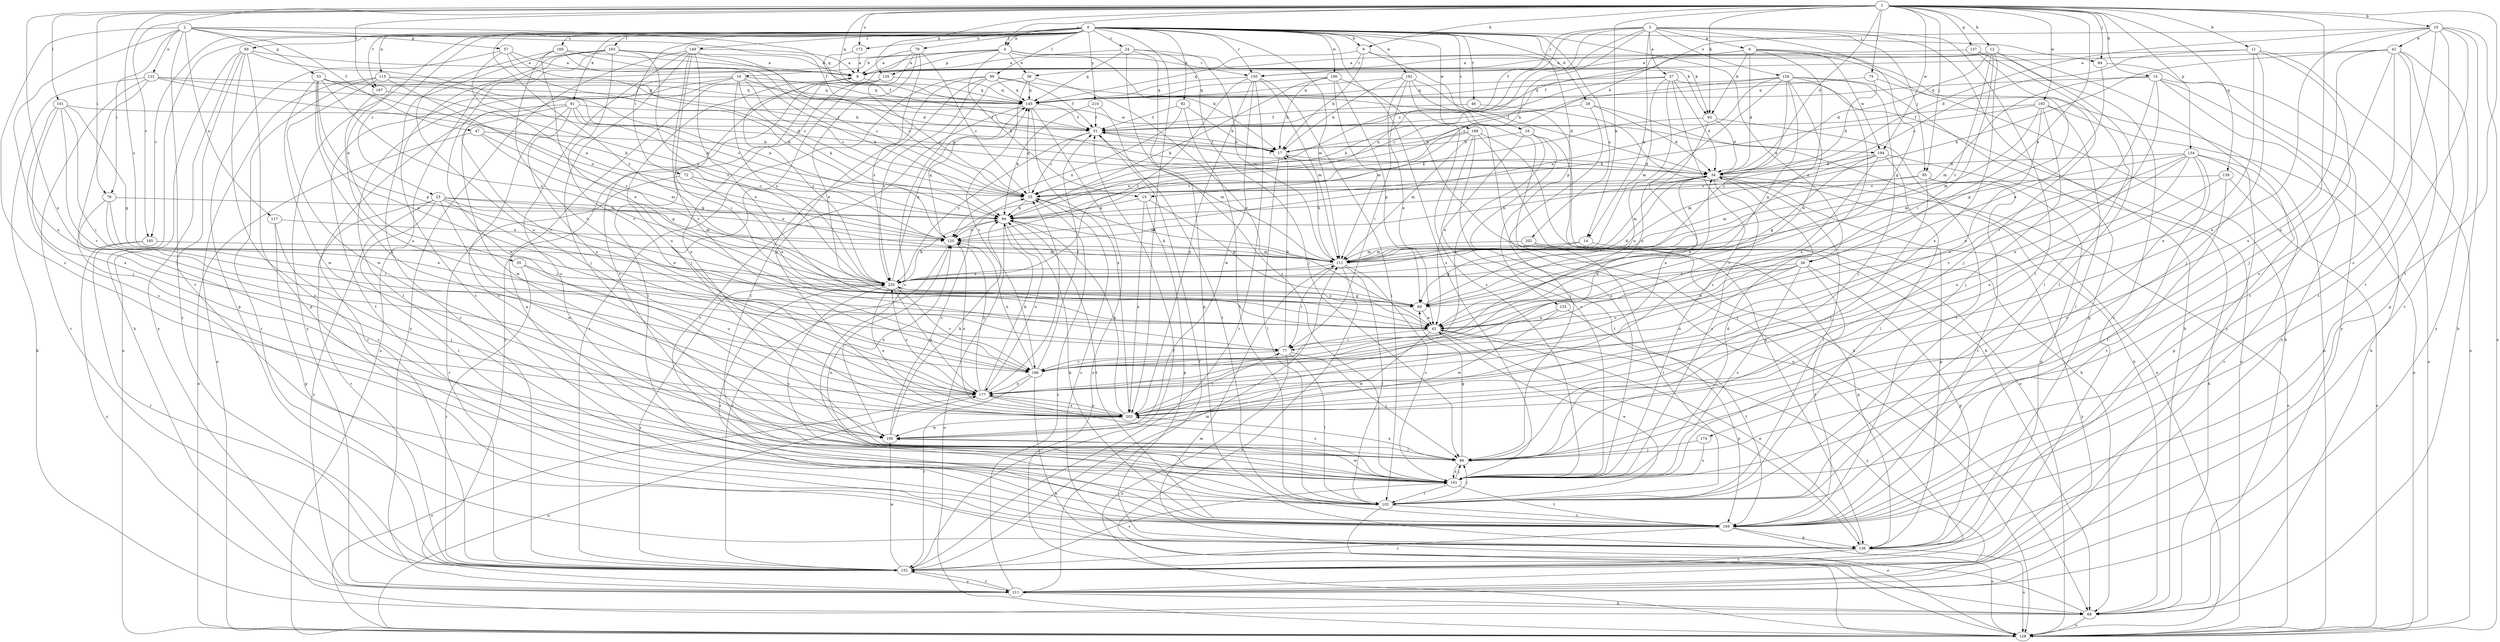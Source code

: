 strict digraph  {
0;
1;
2;
3;
4;
6;
8;
9;
10;
11;
12;
13;
14;
15;
16;
17;
18;
23;
24;
25;
28;
34;
35;
36;
37;
39;
41;
42;
46;
47;
51;
53;
57;
60;
68;
69;
72;
75;
76;
77;
79;
84;
85;
86;
91;
92;
93;
94;
99;
101;
102;
111;
115;
117;
120;
122;
126;
128;
133;
134;
135;
136;
137;
139;
145;
149;
150;
152;
160;
161;
163;
167;
169;
172;
174;
177;
185;
186;
189;
190;
192;
193;
194;
195;
202;
203;
210;
211;
220;
0 -> 4  [label=a];
0 -> 9  [label=b];
0 -> 18  [label=c];
0 -> 23  [label=c];
0 -> 24  [label=c];
0 -> 28  [label=d];
0 -> 35  [label=e];
0 -> 36  [label=e];
0 -> 46  [label=f];
0 -> 68  [label=h];
0 -> 69  [label=i];
0 -> 72  [label=i];
0 -> 79  [label=j];
0 -> 84  [label=j];
0 -> 91  [label=k];
0 -> 92  [label=k];
0 -> 99  [label=l];
0 -> 111  [label=m];
0 -> 115  [label=n];
0 -> 133  [label=p];
0 -> 149  [label=r];
0 -> 150  [label=r];
0 -> 160  [label=s];
0 -> 161  [label=s];
0 -> 163  [label=t];
0 -> 167  [label=t];
0 -> 172  [label=u];
0 -> 185  [label=v];
0 -> 189  [label=w];
0 -> 190  [label=w];
0 -> 192  [label=w];
0 -> 202  [label=x];
0 -> 203  [label=x];
0 -> 210  [label=y];
0 -> 220  [label=z];
1 -> 4  [label=a];
1 -> 9  [label=b];
1 -> 10  [label=b];
1 -> 11  [label=b];
1 -> 12  [label=b];
1 -> 13  [label=b];
1 -> 14  [label=b];
1 -> 34  [label=d];
1 -> 36  [label=e];
1 -> 75  [label=i];
1 -> 76  [label=i];
1 -> 84  [label=j];
1 -> 85  [label=j];
1 -> 93  [label=k];
1 -> 101  [label=l];
1 -> 134  [label=p];
1 -> 135  [label=p];
1 -> 137  [label=q];
1 -> 139  [label=q];
1 -> 145  [label=q];
1 -> 167  [label=t];
1 -> 169  [label=t];
1 -> 172  [label=u];
1 -> 174  [label=u];
1 -> 177  [label=u];
1 -> 185  [label=v];
1 -> 193  [label=w];
1 -> 194  [label=w];
1 -> 220  [label=z];
2 -> 47  [label=f];
2 -> 51  [label=f];
2 -> 53  [label=g];
2 -> 57  [label=g];
2 -> 76  [label=i];
2 -> 117  [label=n];
2 -> 122  [label=o];
2 -> 145  [label=q];
2 -> 161  [label=s];
2 -> 169  [label=t];
2 -> 203  [label=x];
3 -> 6  [label=a];
3 -> 14  [label=b];
3 -> 15  [label=b];
3 -> 25  [label=c];
3 -> 37  [label=e];
3 -> 51  [label=f];
3 -> 60  [label=g];
3 -> 68  [label=h];
3 -> 85  [label=j];
3 -> 102  [label=l];
3 -> 120  [label=n];
3 -> 126  [label=o];
3 -> 150  [label=r];
4 -> 8  [label=a];
4 -> 15  [label=b];
4 -> 16  [label=b];
4 -> 17  [label=b];
4 -> 39  [label=e];
4 -> 93  [label=k];
4 -> 135  [label=p];
4 -> 150  [label=r];
4 -> 211  [label=y];
6 -> 25  [label=c];
6 -> 34  [label=d];
6 -> 39  [label=e];
6 -> 68  [label=h];
6 -> 93  [label=k];
6 -> 128  [label=o];
6 -> 194  [label=w];
6 -> 220  [label=z];
8 -> 145  [label=q];
8 -> 177  [label=u];
8 -> 220  [label=z];
9 -> 17  [label=b];
9 -> 93  [label=k];
9 -> 145  [label=q];
9 -> 150  [label=r];
9 -> 152  [label=r];
10 -> 17  [label=b];
10 -> 34  [label=d];
10 -> 41  [label=e];
10 -> 68  [label=h];
10 -> 128  [label=o];
10 -> 152  [label=r];
10 -> 161  [label=s];
10 -> 169  [label=t];
10 -> 203  [label=x];
11 -> 8  [label=a];
11 -> 25  [label=c];
11 -> 86  [label=j];
11 -> 128  [label=o];
11 -> 169  [label=t];
11 -> 203  [label=x];
12 -> 8  [label=a];
12 -> 34  [label=d];
12 -> 51  [label=f];
12 -> 77  [label=i];
12 -> 102  [label=l];
12 -> 203  [label=x];
12 -> 211  [label=y];
12 -> 220  [label=z];
13 -> 68  [label=h];
13 -> 111  [label=m];
13 -> 128  [label=o];
13 -> 145  [label=q];
13 -> 186  [label=v];
13 -> 203  [label=x];
13 -> 211  [label=y];
14 -> 60  [label=g];
14 -> 111  [label=m];
14 -> 211  [label=y];
15 -> 60  [label=g];
15 -> 94  [label=k];
15 -> 136  [label=p];
15 -> 203  [label=x];
16 -> 25  [label=c];
16 -> 94  [label=k];
16 -> 102  [label=l];
16 -> 145  [label=q];
16 -> 169  [label=t];
16 -> 186  [label=v];
16 -> 194  [label=w];
16 -> 220  [label=z];
17 -> 34  [label=d];
17 -> 51  [label=f];
17 -> 102  [label=l];
18 -> 17  [label=b];
18 -> 42  [label=e];
18 -> 68  [label=h];
18 -> 86  [label=j];
18 -> 186  [label=v];
23 -> 42  [label=e];
23 -> 94  [label=k];
23 -> 102  [label=l];
23 -> 111  [label=m];
23 -> 120  [label=n];
23 -> 152  [label=r];
23 -> 195  [label=w];
23 -> 211  [label=y];
24 -> 8  [label=a];
24 -> 86  [label=j];
24 -> 111  [label=m];
24 -> 136  [label=p];
24 -> 145  [label=q];
24 -> 161  [label=s];
25 -> 94  [label=k];
25 -> 111  [label=m];
25 -> 145  [label=q];
28 -> 34  [label=d];
28 -> 51  [label=f];
28 -> 128  [label=o];
28 -> 161  [label=s];
34 -> 25  [label=c];
34 -> 42  [label=e];
34 -> 51  [label=f];
34 -> 102  [label=l];
34 -> 111  [label=m];
34 -> 120  [label=n];
34 -> 128  [label=o];
34 -> 136  [label=p];
34 -> 161  [label=s];
35 -> 152  [label=r];
35 -> 177  [label=u];
35 -> 220  [label=z];
36 -> 42  [label=e];
36 -> 136  [label=p];
36 -> 161  [label=s];
36 -> 169  [label=t];
36 -> 177  [label=u];
36 -> 186  [label=v];
36 -> 220  [label=z];
37 -> 34  [label=d];
37 -> 94  [label=k];
37 -> 111  [label=m];
37 -> 128  [label=o];
37 -> 145  [label=q];
37 -> 161  [label=s];
37 -> 177  [label=u];
39 -> 42  [label=e];
39 -> 145  [label=q];
39 -> 161  [label=s];
39 -> 186  [label=v];
41 -> 8  [label=a];
41 -> 86  [label=j];
41 -> 94  [label=k];
41 -> 136  [label=p];
41 -> 161  [label=s];
41 -> 169  [label=t];
41 -> 203  [label=x];
41 -> 211  [label=y];
42 -> 77  [label=i];
42 -> 136  [label=p];
42 -> 195  [label=w];
42 -> 211  [label=y];
46 -> 51  [label=f];
46 -> 68  [label=h];
47 -> 17  [label=b];
47 -> 60  [label=g];
47 -> 111  [label=m];
47 -> 128  [label=o];
51 -> 17  [label=b];
51 -> 25  [label=c];
51 -> 111  [label=m];
51 -> 220  [label=z];
53 -> 17  [label=b];
53 -> 42  [label=e];
53 -> 60  [label=g];
53 -> 120  [label=n];
53 -> 145  [label=q];
53 -> 195  [label=w];
53 -> 203  [label=x];
53 -> 220  [label=z];
57 -> 8  [label=a];
57 -> 25  [label=c];
57 -> 94  [label=k];
57 -> 120  [label=n];
57 -> 136  [label=p];
60 -> 34  [label=d];
60 -> 42  [label=e];
60 -> 220  [label=z];
68 -> 111  [label=m];
68 -> 128  [label=o];
69 -> 8  [label=a];
69 -> 120  [label=n];
69 -> 128  [label=o];
69 -> 136  [label=p];
69 -> 152  [label=r];
69 -> 169  [label=t];
69 -> 211  [label=y];
72 -> 25  [label=c];
72 -> 42  [label=e];
72 -> 152  [label=r];
75 -> 34  [label=d];
75 -> 60  [label=g];
75 -> 145  [label=q];
76 -> 42  [label=e];
76 -> 77  [label=i];
76 -> 94  [label=k];
76 -> 161  [label=s];
77 -> 17  [label=b];
77 -> 86  [label=j];
77 -> 102  [label=l];
77 -> 128  [label=o];
77 -> 186  [label=v];
79 -> 8  [label=a];
79 -> 25  [label=c];
79 -> 42  [label=e];
79 -> 86  [label=j];
79 -> 161  [label=s];
79 -> 220  [label=z];
84 -> 42  [label=e];
84 -> 211  [label=y];
85 -> 25  [label=c];
85 -> 86  [label=j];
85 -> 111  [label=m];
85 -> 136  [label=p];
85 -> 169  [label=t];
86 -> 60  [label=g];
86 -> 161  [label=s];
86 -> 203  [label=x];
91 -> 25  [label=c];
91 -> 34  [label=d];
91 -> 51  [label=f];
91 -> 152  [label=r];
91 -> 161  [label=s];
91 -> 177  [label=u];
91 -> 195  [label=w];
92 -> 17  [label=b];
92 -> 51  [label=f];
92 -> 102  [label=l];
92 -> 120  [label=n];
93 -> 34  [label=d];
93 -> 94  [label=k];
93 -> 169  [label=t];
93 -> 203  [label=x];
94 -> 120  [label=n];
94 -> 128  [label=o];
94 -> 169  [label=t];
94 -> 177  [label=u];
99 -> 34  [label=d];
99 -> 51  [label=f];
99 -> 102  [label=l];
99 -> 145  [label=q];
99 -> 152  [label=r];
99 -> 203  [label=x];
99 -> 220  [label=z];
101 -> 51  [label=f];
101 -> 60  [label=g];
101 -> 77  [label=i];
101 -> 161  [label=s];
101 -> 186  [label=v];
101 -> 203  [label=x];
102 -> 42  [label=e];
102 -> 86  [label=j];
102 -> 120  [label=n];
102 -> 128  [label=o];
102 -> 169  [label=t];
111 -> 17  [label=b];
111 -> 77  [label=i];
111 -> 94  [label=k];
111 -> 102  [label=l];
111 -> 128  [label=o];
111 -> 161  [label=s];
111 -> 220  [label=z];
115 -> 94  [label=k];
115 -> 128  [label=o];
115 -> 145  [label=q];
115 -> 152  [label=r];
115 -> 195  [label=w];
115 -> 220  [label=z];
117 -> 86  [label=j];
117 -> 120  [label=n];
117 -> 136  [label=p];
120 -> 111  [label=m];
120 -> 145  [label=q];
120 -> 152  [label=r];
120 -> 203  [label=x];
122 -> 34  [label=d];
122 -> 68  [label=h];
122 -> 86  [label=j];
122 -> 94  [label=k];
122 -> 145  [label=q];
122 -> 152  [label=r];
126 -> 25  [label=c];
126 -> 42  [label=e];
126 -> 60  [label=g];
126 -> 86  [label=j];
126 -> 120  [label=n];
126 -> 136  [label=p];
126 -> 145  [label=q];
126 -> 177  [label=u];
126 -> 203  [label=x];
126 -> 220  [label=z];
128 -> 177  [label=u];
133 -> 42  [label=e];
133 -> 169  [label=t];
133 -> 195  [label=w];
134 -> 34  [label=d];
134 -> 42  [label=e];
134 -> 111  [label=m];
134 -> 136  [label=p];
134 -> 152  [label=r];
134 -> 161  [label=s];
134 -> 169  [label=t];
134 -> 186  [label=v];
134 -> 203  [label=x];
135 -> 25  [label=c];
135 -> 102  [label=l];
135 -> 145  [label=q];
135 -> 203  [label=x];
135 -> 211  [label=y];
136 -> 25  [label=c];
136 -> 42  [label=e];
136 -> 128  [label=o];
136 -> 152  [label=r];
137 -> 8  [label=a];
137 -> 86  [label=j];
137 -> 102  [label=l];
137 -> 152  [label=r];
139 -> 25  [label=c];
139 -> 128  [label=o];
139 -> 169  [label=t];
139 -> 177  [label=u];
145 -> 51  [label=f];
145 -> 128  [label=o];
145 -> 169  [label=t];
145 -> 203  [label=x];
149 -> 8  [label=a];
149 -> 25  [label=c];
149 -> 42  [label=e];
149 -> 77  [label=i];
149 -> 86  [label=j];
149 -> 161  [label=s];
149 -> 186  [label=v];
149 -> 211  [label=y];
150 -> 102  [label=l];
150 -> 111  [label=m];
150 -> 145  [label=q];
150 -> 152  [label=r];
150 -> 195  [label=w];
150 -> 203  [label=x];
150 -> 220  [label=z];
152 -> 51  [label=f];
152 -> 111  [label=m];
152 -> 161  [label=s];
152 -> 195  [label=w];
152 -> 211  [label=y];
152 -> 220  [label=z];
160 -> 8  [label=a];
160 -> 25  [label=c];
160 -> 42  [label=e];
160 -> 94  [label=k];
160 -> 177  [label=u];
160 -> 186  [label=v];
161 -> 34  [label=d];
161 -> 86  [label=j];
161 -> 102  [label=l];
161 -> 169  [label=t];
161 -> 195  [label=w];
163 -> 8  [label=a];
163 -> 34  [label=d];
163 -> 128  [label=o];
163 -> 152  [label=r];
163 -> 169  [label=t];
163 -> 186  [label=v];
163 -> 195  [label=w];
163 -> 220  [label=z];
167 -> 120  [label=n];
167 -> 177  [label=u];
169 -> 8  [label=a];
169 -> 94  [label=k];
169 -> 128  [label=o];
169 -> 136  [label=p];
169 -> 152  [label=r];
169 -> 220  [label=z];
172 -> 8  [label=a];
172 -> 51  [label=f];
174 -> 86  [label=j];
174 -> 161  [label=s];
177 -> 25  [label=c];
177 -> 94  [label=k];
177 -> 120  [label=n];
177 -> 128  [label=o];
177 -> 161  [label=s];
177 -> 203  [label=x];
177 -> 220  [label=z];
185 -> 111  [label=m];
185 -> 152  [label=r];
185 -> 211  [label=y];
186 -> 34  [label=d];
186 -> 51  [label=f];
186 -> 68  [label=h];
186 -> 120  [label=n];
186 -> 152  [label=r];
186 -> 177  [label=u];
189 -> 17  [label=b];
189 -> 111  [label=m];
189 -> 120  [label=n];
189 -> 128  [label=o];
189 -> 136  [label=p];
189 -> 161  [label=s];
189 -> 169  [label=t];
190 -> 17  [label=b];
190 -> 60  [label=g];
190 -> 68  [label=h];
190 -> 94  [label=k];
190 -> 111  [label=m];
190 -> 145  [label=q];
192 -> 17  [label=b];
192 -> 42  [label=e];
192 -> 68  [label=h];
192 -> 77  [label=i];
192 -> 128  [label=o];
192 -> 145  [label=q];
192 -> 161  [label=s];
193 -> 51  [label=f];
193 -> 86  [label=j];
193 -> 94  [label=k];
193 -> 102  [label=l];
193 -> 111  [label=m];
193 -> 128  [label=o];
193 -> 177  [label=u];
194 -> 34  [label=d];
194 -> 60  [label=g];
194 -> 68  [label=h];
194 -> 102  [label=l];
194 -> 111  [label=m];
194 -> 186  [label=v];
195 -> 25  [label=c];
195 -> 86  [label=j];
195 -> 94  [label=k];
195 -> 120  [label=n];
202 -> 102  [label=l];
202 -> 111  [label=m];
202 -> 136  [label=p];
203 -> 77  [label=i];
203 -> 94  [label=k];
203 -> 177  [label=u];
203 -> 195  [label=w];
210 -> 51  [label=f];
210 -> 94  [label=k];
210 -> 169  [label=t];
211 -> 25  [label=c];
211 -> 51  [label=f];
211 -> 68  [label=h];
211 -> 152  [label=r];
220 -> 60  [label=g];
220 -> 94  [label=k];
220 -> 145  [label=q];
220 -> 161  [label=s];
220 -> 177  [label=u];
220 -> 186  [label=v];
220 -> 203  [label=x];
}
